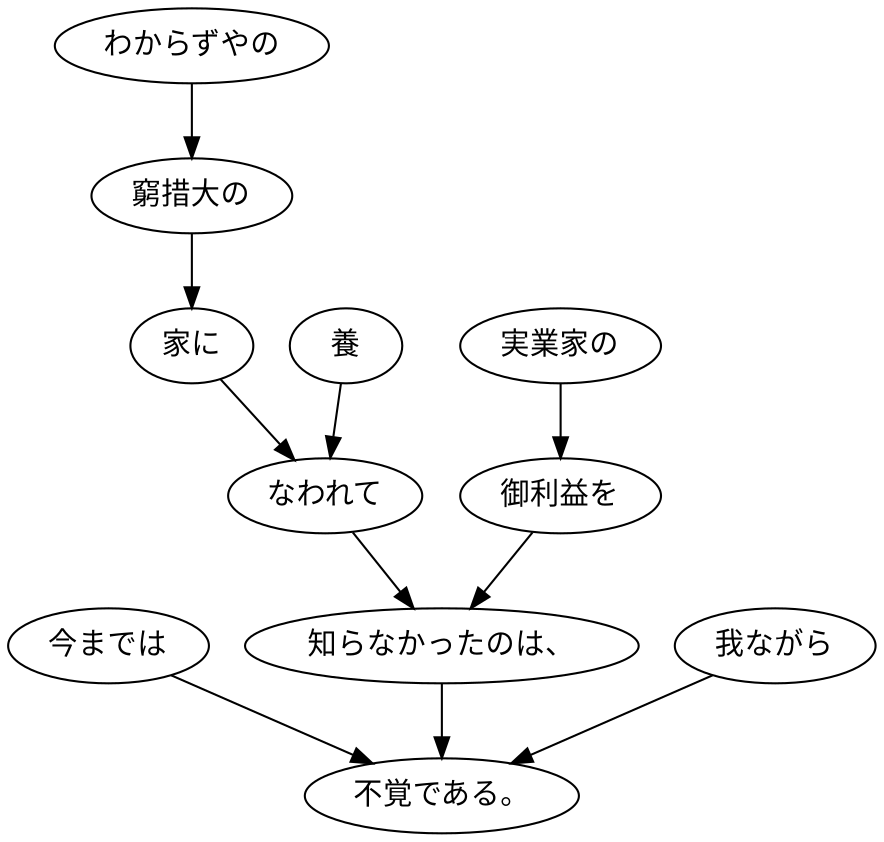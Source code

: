 digraph graph5282 {
	node0 [label="今までは"];
	node1 [label="わからずやの"];
	node2 [label="窮措大の"];
	node3 [label="家に"];
	node4 [label="養"];
	node5 [label="なわれて"];
	node6 [label="実業家の"];
	node7 [label="御利益を"];
	node8 [label="知らなかったのは、"];
	node9 [label="我ながら"];
	node10 [label="不覚である。"];
	node0 -> node10;
	node1 -> node2;
	node2 -> node3;
	node3 -> node5;
	node4 -> node5;
	node5 -> node8;
	node6 -> node7;
	node7 -> node8;
	node8 -> node10;
	node9 -> node10;
}
